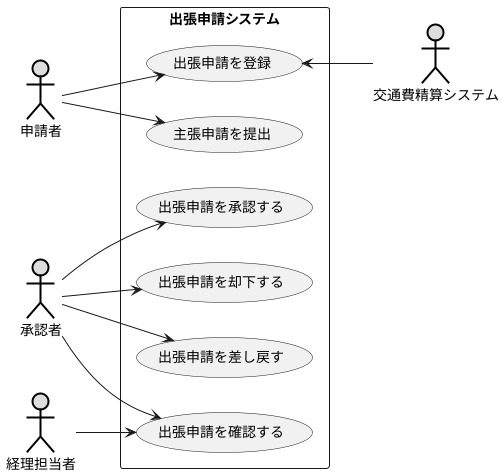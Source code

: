 @startuml 演習２－１
left to right direction
actor 申請者 as u1 #DDDDDD;line:black;line.bold;
actor 承認者 as u2 #DDDDDD;line:black;line.bold;
actor 経理担当者 as u3 #DDDDDD;line:black;line.bold;
actor 交通費精算システム as u4 #DDDDDD;line:black;line.bold;
rectangle 出張申請システム {
usecase 出張申請を登録 as 1
usecase 主張申請を提出 as 2
usecase 出張申請を承認する as 3
usecase 出張申請を却下する as 4
usecase 出張申請を差し戻す as 5
usecase 出張申請を確認する as 6
u1-->1
u1-->2
u2-->3
u2-->4
u2-->5
u2-->6
u3-->6
1<--u4
}
@enduml